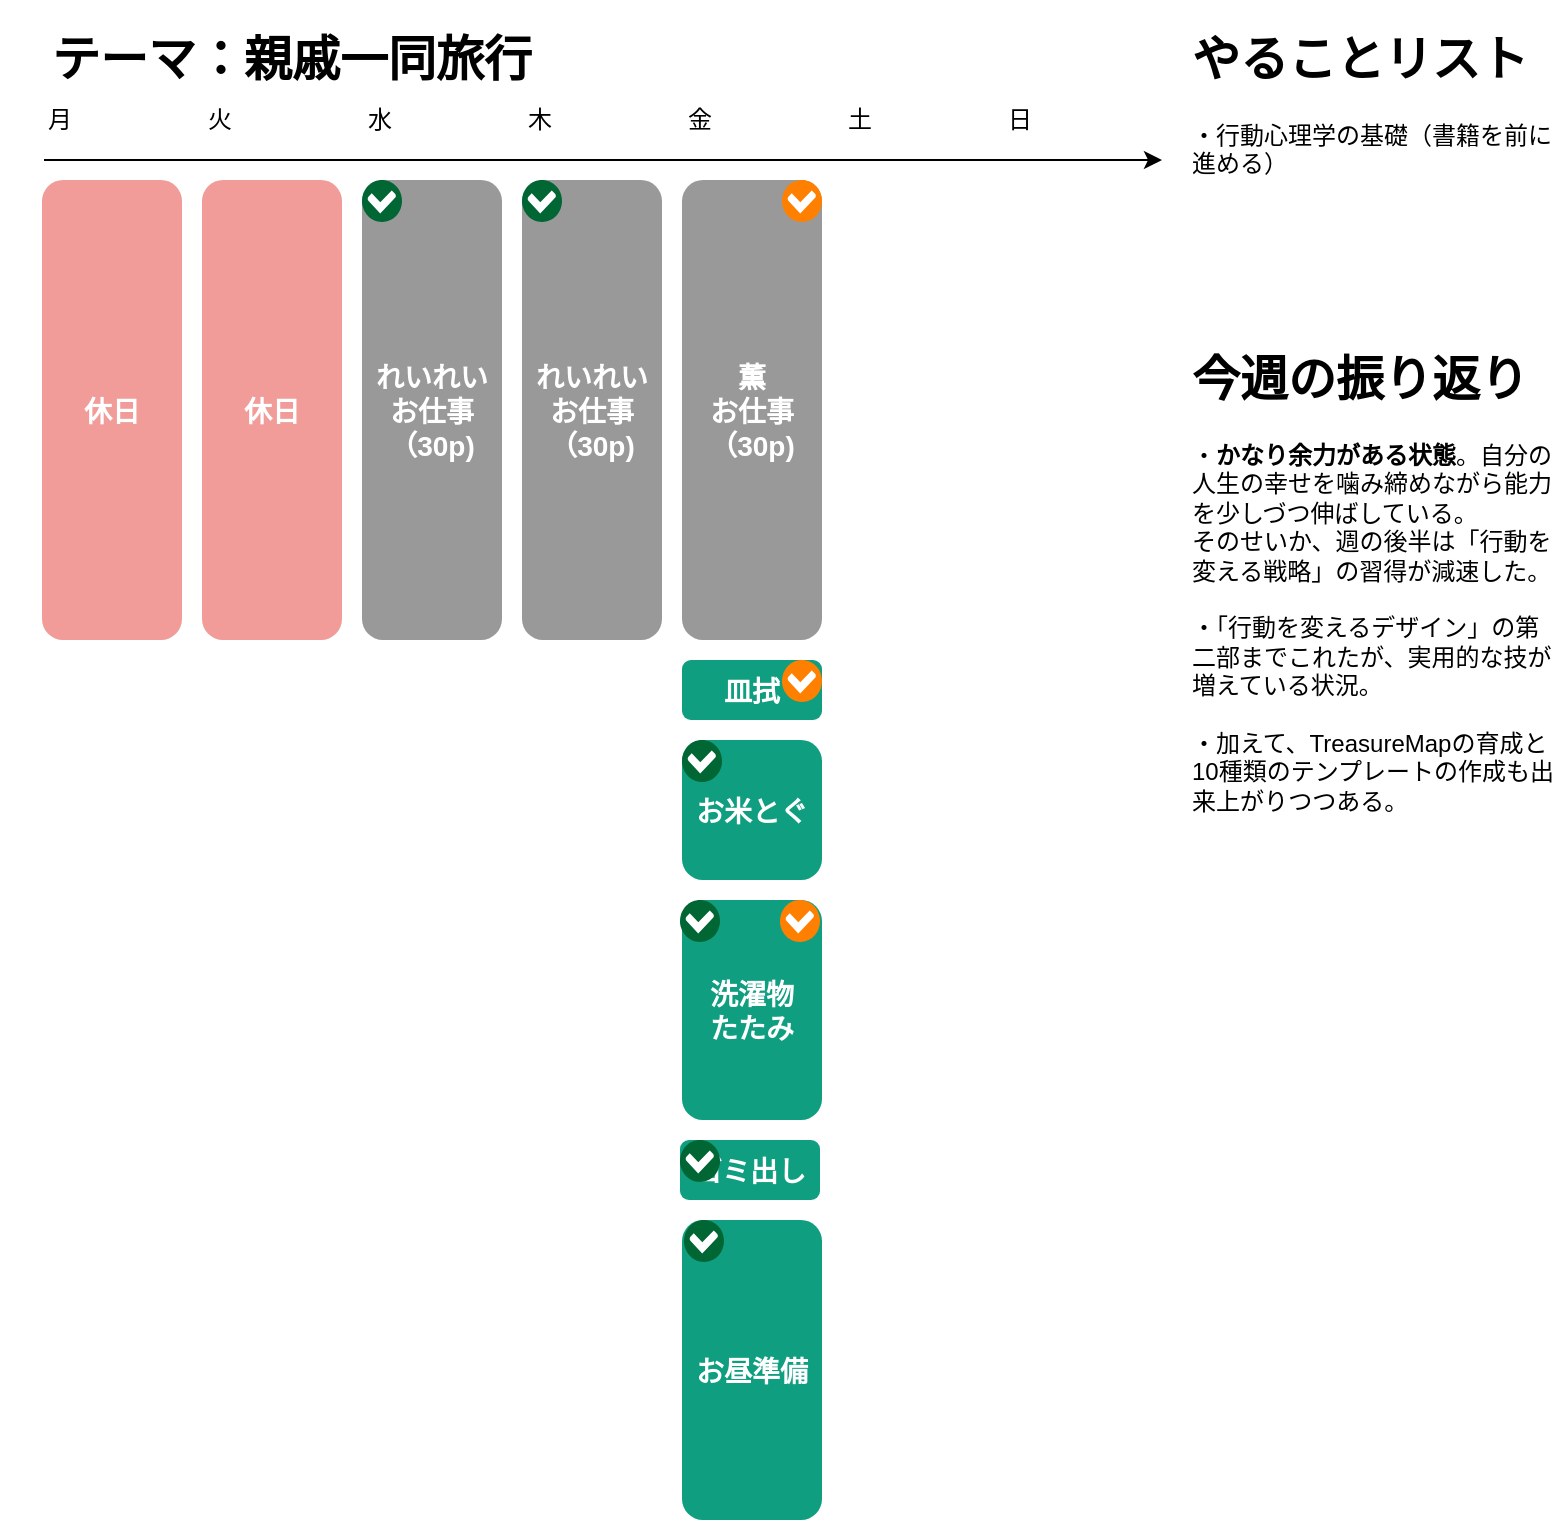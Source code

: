 <mxfile version="22.1.11" type="github">
  <diagram name="20231222" id="fWnAwtYzaFjnDb0Ai4UA">
    <mxGraphModel dx="1434" dy="818" grid="1" gridSize="10" guides="1" tooltips="1" connect="1" arrows="1" fold="1" page="1" pageScale="1" pageWidth="827" pageHeight="1169" math="0" shadow="0">
      <root>
        <mxCell id="0" />
        <mxCell id="1" parent="0" />
        <mxCell id="0SGao8oZKVO_nWCi-jgn-1" value="火" style="text;html=1;strokeColor=none;fillColor=none;align=center;verticalAlign=middle;whiteSpace=wrap;rounded=0;shadow=0;" vertex="1" parent="1">
          <mxGeometry x="99" y="75" width="60" height="30" as="geometry" />
        </mxCell>
        <mxCell id="0SGao8oZKVO_nWCi-jgn-2" value="水" style="text;html=1;strokeColor=none;fillColor=none;align=center;verticalAlign=middle;whiteSpace=wrap;rounded=0;shadow=0;" vertex="1" parent="1">
          <mxGeometry x="179" y="75" width="60" height="30" as="geometry" />
        </mxCell>
        <mxCell id="0SGao8oZKVO_nWCi-jgn-3" value="木" style="text;html=1;strokeColor=none;fillColor=none;align=center;verticalAlign=middle;whiteSpace=wrap;rounded=0;shadow=0;" vertex="1" parent="1">
          <mxGeometry x="259" y="75" width="60" height="30" as="geometry" />
        </mxCell>
        <mxCell id="0SGao8oZKVO_nWCi-jgn-4" value="金" style="text;html=1;strokeColor=none;fillColor=none;align=center;verticalAlign=middle;whiteSpace=wrap;rounded=0;shadow=0;" vertex="1" parent="1">
          <mxGeometry x="339" y="75" width="60" height="30" as="geometry" />
        </mxCell>
        <mxCell id="0SGao8oZKVO_nWCi-jgn-5" value="土" style="text;html=1;strokeColor=none;fillColor=none;align=center;verticalAlign=middle;whiteSpace=wrap;rounded=0;shadow=0;" vertex="1" parent="1">
          <mxGeometry x="419" y="75" width="60" height="30" as="geometry" />
        </mxCell>
        <mxCell id="0SGao8oZKVO_nWCi-jgn-6" value="日" style="text;html=1;strokeColor=none;fillColor=none;align=center;verticalAlign=middle;whiteSpace=wrap;rounded=0;shadow=0;" vertex="1" parent="1">
          <mxGeometry x="499" y="75" width="60" height="30" as="geometry" />
        </mxCell>
        <mxCell id="0SGao8oZKVO_nWCi-jgn-7" value="月" style="text;html=1;strokeColor=none;fillColor=none;align=center;verticalAlign=middle;whiteSpace=wrap;rounded=0;shadow=0;" vertex="1" parent="1">
          <mxGeometry x="19" y="75" width="60" height="30" as="geometry" />
        </mxCell>
        <mxCell id="0SGao8oZKVO_nWCi-jgn-8" value="&lt;h1&gt;テーマ：親戚一同旅行&lt;/h1&gt;" style="text;html=1;strokeColor=none;fillColor=none;spacing=5;spacingTop=-20;whiteSpace=wrap;overflow=hidden;rounded=0;shadow=0;" vertex="1" parent="1">
          <mxGeometry x="40" y="40" width="480" height="40" as="geometry" />
        </mxCell>
        <mxCell id="0SGao8oZKVO_nWCi-jgn-9" value="" style="endArrow=classic;html=1;rounded=0;shadow=0;" edge="1" parent="1">
          <mxGeometry width="50" height="50" relative="1" as="geometry">
            <mxPoint x="41" y="110" as="sourcePoint" />
            <mxPoint x="600" y="110" as="targetPoint" />
          </mxGeometry>
        </mxCell>
        <mxCell id="0SGao8oZKVO_nWCi-jgn-10" value="&lt;h1&gt;今週の振り返り&lt;/h1&gt;・&lt;b&gt;かなり余力がある状態&lt;/b&gt;。自分の人生の幸せを噛み締めながら能力を少しづつ伸ばしている。&lt;br&gt;そのせいか、週の後半は「行動を変える戦略」の習得が減速した。&lt;br&gt;&lt;br&gt;・「行動を変えるデザイン」の第二部までこれたが、実用的な技が増えている状況。&lt;br&gt;&lt;br&gt;・加えて、TreasureMapの育成と10種類のテンプレートの作成も出来上がりつつある。&lt;br&gt;&lt;span style=&quot;background-color: initial;&quot;&gt;&lt;br&gt;&lt;/span&gt;" style="text;html=1;strokeColor=none;fillColor=none;spacing=5;spacingTop=-20;whiteSpace=wrap;overflow=hidden;rounded=0;shadow=0;" vertex="1" parent="1">
          <mxGeometry x="610" y="200" width="190" height="370" as="geometry" />
        </mxCell>
        <mxCell id="0SGao8oZKVO_nWCi-jgn-11" value="&lt;h1&gt;&lt;/h1&gt;&lt;h1 style=&quot;border-color: var(--border-color);&quot;&gt;やることリスト&lt;/h1&gt;・行動心理学の基礎（書籍を前に進める）&lt;br&gt;" style="text;html=1;strokeColor=none;fillColor=none;spacing=5;spacingTop=-20;whiteSpace=wrap;overflow=hidden;rounded=0;shadow=0;" vertex="1" parent="1">
          <mxGeometry x="610" y="40" width="190" height="160" as="geometry" />
        </mxCell>
        <mxCell id="0SGao8oZKVO_nWCi-jgn-21" value="薫&#xa;お仕事&#xa;（30p)" style="rounded=1;fillColor=#999999;strokeColor=none;shadow=0;gradientColor=none;fontStyle=1;fontColor=#FFFFFF;fontSize=14;" vertex="1" parent="1">
          <mxGeometry x="360" y="120" width="70" height="230" as="geometry" />
        </mxCell>
        <mxCell id="0SGao8oZKVO_nWCi-jgn-32" value="皿拭" style="rounded=1;fillColor=#109e81;strokeColor=none;shadow=0;gradientColor=none;fontStyle=1;fontColor=#FFFFFF;fontSize=14;" vertex="1" parent="1">
          <mxGeometry x="360" y="360" width="70" height="30" as="geometry" />
        </mxCell>
        <mxCell id="0SGao8oZKVO_nWCi-jgn-33" value="洗濯物&#xa;たたみ" style="rounded=1;fillColor=#109e81;strokeColor=none;shadow=0;gradientColor=none;fontStyle=1;fontColor=#FFFFFF;fontSize=14;" vertex="1" parent="1">
          <mxGeometry x="360" y="480" width="70" height="110" as="geometry" />
        </mxCell>
        <mxCell id="0SGao8oZKVO_nWCi-jgn-34" value="" style="shadow=0;dashed=0;html=1;strokeColor=none;fillColor=#006633;labelPosition=center;verticalLabelPosition=bottom;verticalAlign=top;align=center;outlineConnect=0;shape=mxgraph.veeam.checked;" vertex="1" parent="1">
          <mxGeometry x="359" y="480" width="20" height="21" as="geometry" />
        </mxCell>
        <mxCell id="0SGao8oZKVO_nWCi-jgn-38" value="" style="shadow=0;dashed=0;html=1;strokeColor=none;fillColor=#FF8000;labelPosition=center;verticalLabelPosition=bottom;verticalAlign=top;align=center;outlineConnect=0;shape=mxgraph.veeam.checked;" vertex="1" parent="1">
          <mxGeometry x="410" y="120" width="20" height="21" as="geometry" />
        </mxCell>
        <mxCell id="0SGao8oZKVO_nWCi-jgn-39" value="お米とぐ" style="rounded=1;fillColor=#109e81;strokeColor=none;shadow=0;gradientColor=none;fontStyle=1;fontColor=#FFFFFF;fontSize=14;" vertex="1" parent="1">
          <mxGeometry x="360" y="400" width="70" height="70" as="geometry" />
        </mxCell>
        <mxCell id="0SGao8oZKVO_nWCi-jgn-40" value="ゴミ出し" style="rounded=1;fillColor=#109e81;strokeColor=none;shadow=0;gradientColor=none;fontStyle=1;fontColor=#FFFFFF;fontSize=14;" vertex="1" parent="1">
          <mxGeometry x="359" y="600" width="70" height="30" as="geometry" />
        </mxCell>
        <mxCell id="0SGao8oZKVO_nWCi-jgn-42" value="休日" style="rounded=1;fillColor=#F19C99;strokeColor=none;shadow=0;gradientColor=none;fontStyle=1;fontColor=#FFFFFF;fontSize=14;" vertex="1" parent="1">
          <mxGeometry x="40" y="120" width="70" height="230" as="geometry" />
        </mxCell>
        <mxCell id="0SGao8oZKVO_nWCi-jgn-43" value="休日" style="rounded=1;fillColor=#F19C99;strokeColor=none;shadow=0;gradientColor=none;fontStyle=1;fontColor=#FFFFFF;fontSize=14;" vertex="1" parent="1">
          <mxGeometry x="120" y="120" width="70" height="230" as="geometry" />
        </mxCell>
        <mxCell id="0SGao8oZKVO_nWCi-jgn-44" value="れいれい&#xa;お仕事&#xa;（30p)" style="rounded=1;fillColor=#999999;strokeColor=none;shadow=0;gradientColor=none;fontStyle=1;fontColor=#FFFFFF;fontSize=14;" vertex="1" parent="1">
          <mxGeometry x="200" y="120" width="70" height="230" as="geometry" />
        </mxCell>
        <mxCell id="0SGao8oZKVO_nWCi-jgn-45" value="れいれい&#xa;お仕事&#xa;（30p)" style="rounded=1;fillColor=#999999;strokeColor=none;shadow=0;gradientColor=none;fontStyle=1;fontColor=#FFFFFF;fontSize=14;" vertex="1" parent="1">
          <mxGeometry x="280" y="120" width="70" height="230" as="geometry" />
        </mxCell>
        <mxCell id="0SGao8oZKVO_nWCi-jgn-46" value="" style="shadow=0;dashed=0;html=1;strokeColor=none;fillColor=#006633;labelPosition=center;verticalLabelPosition=bottom;verticalAlign=top;align=center;outlineConnect=0;shape=mxgraph.veeam.checked;" vertex="1" parent="1">
          <mxGeometry x="200" y="120" width="20" height="21" as="geometry" />
        </mxCell>
        <mxCell id="0SGao8oZKVO_nWCi-jgn-47" value="" style="shadow=0;dashed=0;html=1;strokeColor=none;fillColor=#006633;labelPosition=center;verticalLabelPosition=bottom;verticalAlign=top;align=center;outlineConnect=0;shape=mxgraph.veeam.checked;" vertex="1" parent="1">
          <mxGeometry x="280" y="120" width="20" height="21" as="geometry" />
        </mxCell>
        <mxCell id="0SGao8oZKVO_nWCi-jgn-48" value="" style="shadow=0;dashed=0;html=1;strokeColor=none;fillColor=#FF8000;labelPosition=center;verticalLabelPosition=bottom;verticalAlign=top;align=center;outlineConnect=0;shape=mxgraph.veeam.checked;" vertex="1" parent="1">
          <mxGeometry x="410" y="360" width="20" height="21" as="geometry" />
        </mxCell>
        <mxCell id="0SGao8oZKVO_nWCi-jgn-50" value="" style="shadow=0;dashed=0;html=1;strokeColor=none;fillColor=#006633;labelPosition=center;verticalLabelPosition=bottom;verticalAlign=top;align=center;outlineConnect=0;shape=mxgraph.veeam.checked;" vertex="1" parent="1">
          <mxGeometry x="360" y="400" width="20" height="21" as="geometry" />
        </mxCell>
        <mxCell id="0SGao8oZKVO_nWCi-jgn-51" value="" style="shadow=0;dashed=0;html=1;strokeColor=none;fillColor=#006633;labelPosition=center;verticalLabelPosition=bottom;verticalAlign=top;align=center;outlineConnect=0;shape=mxgraph.veeam.checked;" vertex="1" parent="1">
          <mxGeometry x="359" y="600" width="20" height="21" as="geometry" />
        </mxCell>
        <mxCell id="0SGao8oZKVO_nWCi-jgn-53" value="お昼準備" style="rounded=1;fillColor=#109e81;strokeColor=none;shadow=0;gradientColor=none;fontStyle=1;fontColor=#FFFFFF;fontSize=14;" vertex="1" parent="1">
          <mxGeometry x="360" y="640" width="70" height="150" as="geometry" />
        </mxCell>
        <mxCell id="0SGao8oZKVO_nWCi-jgn-55" value="" style="shadow=0;dashed=0;html=1;strokeColor=none;fillColor=#FF8000;labelPosition=center;verticalLabelPosition=bottom;verticalAlign=top;align=center;outlineConnect=0;shape=mxgraph.veeam.checked;" vertex="1" parent="1">
          <mxGeometry x="409" y="480" width="20" height="21" as="geometry" />
        </mxCell>
        <mxCell id="0SGao8oZKVO_nWCi-jgn-56" value="" style="shadow=0;dashed=0;html=1;strokeColor=none;fillColor=#006633;labelPosition=center;verticalLabelPosition=bottom;verticalAlign=top;align=center;outlineConnect=0;shape=mxgraph.veeam.checked;" vertex="1" parent="1">
          <mxGeometry x="361" y="640" width="20" height="21" as="geometry" />
        </mxCell>
      </root>
    </mxGraphModel>
  </diagram>
</mxfile>
